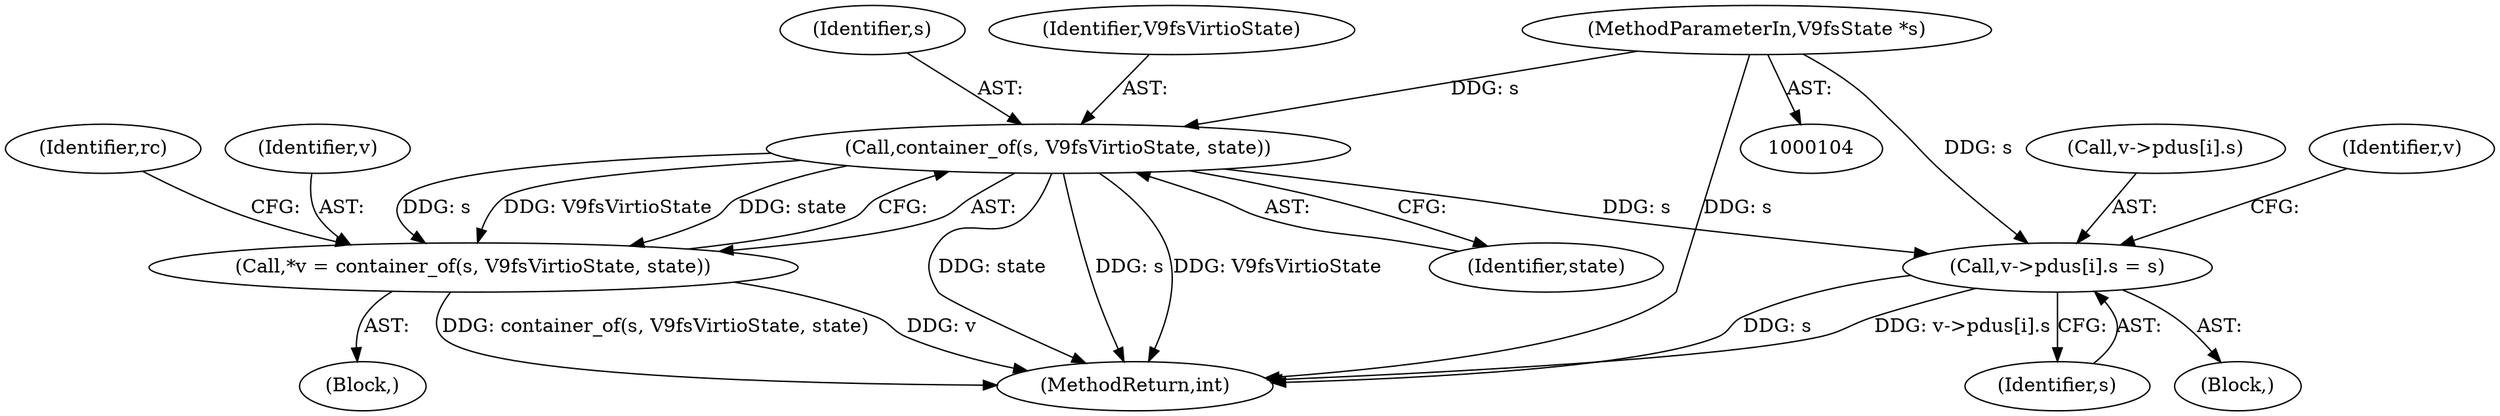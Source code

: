 digraph "0_qemu_4774718e5c194026ba5ee7a28d9be49be3080e42@pointer" {
"1000105" [label="(MethodParameterIn,V9fsState *s)"];
"1000111" [label="(Call,container_of(s, V9fsVirtioState, state))"];
"1000109" [label="(Call,*v = container_of(s, V9fsVirtioState, state))"];
"1000158" [label="(Call,v->pdus[i].s = s)"];
"1000166" [label="(Identifier,s)"];
"1000111" [label="(Call,container_of(s, V9fsVirtioState, state))"];
"1000109" [label="(Call,*v = container_of(s, V9fsVirtioState, state))"];
"1000114" [label="(Identifier,state)"];
"1000107" [label="(Block,)"];
"1000145" [label="(Block,)"];
"1000159" [label="(Call,v->pdus[i].s)"];
"1000112" [label="(Identifier,s)"];
"1000105" [label="(MethodParameterIn,V9fsState *s)"];
"1000113" [label="(Identifier,V9fsVirtioState)"];
"1000415" [label="(MethodReturn,int)"];
"1000110" [label="(Identifier,v)"];
"1000158" [label="(Call,v->pdus[i].s = s)"];
"1000122" [label="(Identifier,rc)"];
"1000171" [label="(Identifier,v)"];
"1000105" -> "1000104"  [label="AST: "];
"1000105" -> "1000415"  [label="DDG: s"];
"1000105" -> "1000111"  [label="DDG: s"];
"1000105" -> "1000158"  [label="DDG: s"];
"1000111" -> "1000109"  [label="AST: "];
"1000111" -> "1000114"  [label="CFG: "];
"1000112" -> "1000111"  [label="AST: "];
"1000113" -> "1000111"  [label="AST: "];
"1000114" -> "1000111"  [label="AST: "];
"1000109" -> "1000111"  [label="CFG: "];
"1000111" -> "1000415"  [label="DDG: state"];
"1000111" -> "1000415"  [label="DDG: s"];
"1000111" -> "1000415"  [label="DDG: V9fsVirtioState"];
"1000111" -> "1000109"  [label="DDG: s"];
"1000111" -> "1000109"  [label="DDG: V9fsVirtioState"];
"1000111" -> "1000109"  [label="DDG: state"];
"1000111" -> "1000158"  [label="DDG: s"];
"1000109" -> "1000107"  [label="AST: "];
"1000110" -> "1000109"  [label="AST: "];
"1000122" -> "1000109"  [label="CFG: "];
"1000109" -> "1000415"  [label="DDG: v"];
"1000109" -> "1000415"  [label="DDG: container_of(s, V9fsVirtioState, state)"];
"1000158" -> "1000145"  [label="AST: "];
"1000158" -> "1000166"  [label="CFG: "];
"1000159" -> "1000158"  [label="AST: "];
"1000166" -> "1000158"  [label="AST: "];
"1000171" -> "1000158"  [label="CFG: "];
"1000158" -> "1000415"  [label="DDG: v->pdus[i].s"];
"1000158" -> "1000415"  [label="DDG: s"];
}
